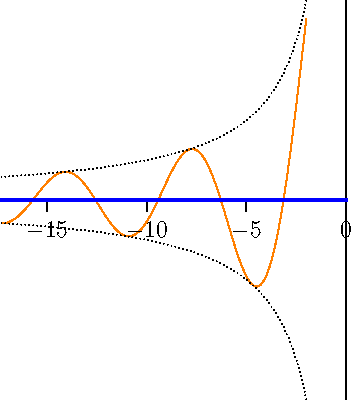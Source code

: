 import graph;
size(0,200);

//real f(real x) { if (abs(x)>0.01) {return sin(x)/x;} else {return 1;} }
real f(real x) { return 20*(sin(x))/x ; }
real g(real x) { return 20/x; }
real h(real x) { return -20/x; }

draw(graph(f,-5.5*pi,-2),orange);
draw(graph(g,-5.5*pi,-2),dotted+black);
draw(graph(h,-5.5*pi,-2),dotted+black);

draw((0,0)--(-5.5*pi,0),blue+1.5);

xaxis(RightTicks);
yaxis(NoTicks);
